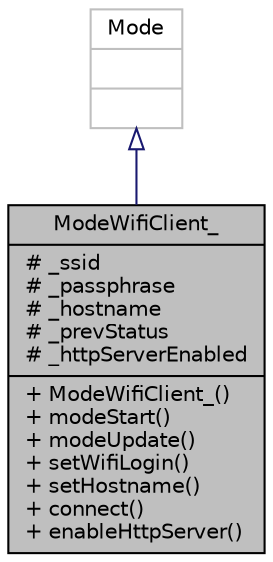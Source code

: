 digraph "ModeWifiClient_"
{
  edge [fontname="Helvetica",fontsize="10",labelfontname="Helvetica",labelfontsize="10"];
  node [fontname="Helvetica",fontsize="10",shape=record];
  Node0 [label="{ModeWifiClient_\n|# _ssid\l# _passphrase\l# _hostname\l# _prevStatus\l# _httpServerEnabled\l|+ ModeWifiClient_()\l+ modeStart()\l+ modeUpdate()\l+ setWifiLogin()\l+ setHostname()\l+ connect()\l+ enableHttpServer()\l}",height=0.2,width=0.4,color="black", fillcolor="grey75", style="filled", fontcolor="black"];
  Node1 -> Node0 [dir="back",color="midnightblue",fontsize="10",style="solid",arrowtail="onormal",fontname="Helvetica"];
  Node1 [label="{Mode\n||}",height=0.2,width=0.4,color="grey75", fillcolor="white", style="filled"];
}
